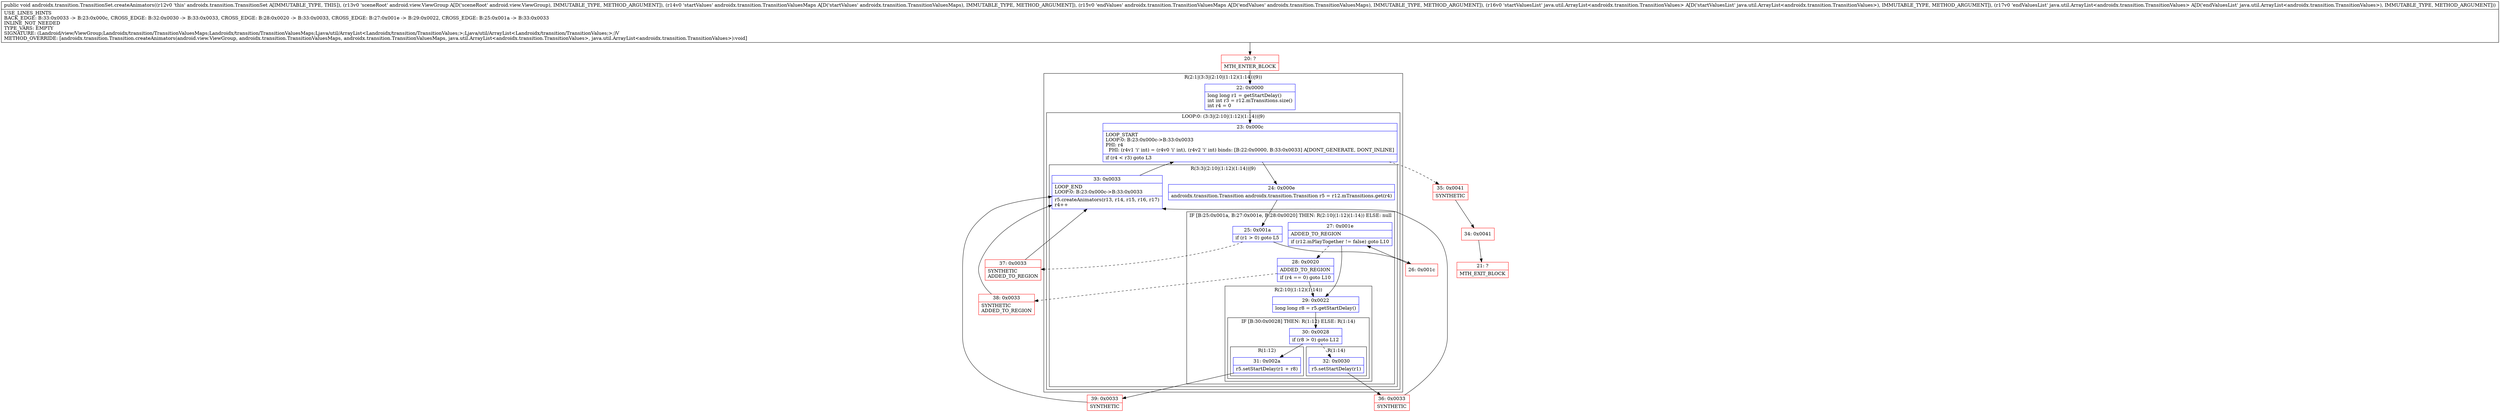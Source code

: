 digraph "CFG forandroidx.transition.TransitionSet.createAnimators(Landroid\/view\/ViewGroup;Landroidx\/transition\/TransitionValuesMaps;Landroidx\/transition\/TransitionValuesMaps;Ljava\/util\/ArrayList;Ljava\/util\/ArrayList;)V" {
subgraph cluster_Region_640749632 {
label = "R(2:1|(3:3|(2:10|(1:12)(1:14))|9))";
node [shape=record,color=blue];
Node_22 [shape=record,label="{22\:\ 0x0000|long long r1 = getStartDelay()\lint int r3 = r12.mTransitions.size()\lint r4 = 0\l}"];
subgraph cluster_LoopRegion_137084782 {
label = "LOOP:0: (3:3|(2:10|(1:12)(1:14))|9)";
node [shape=record,color=blue];
Node_23 [shape=record,label="{23\:\ 0x000c|LOOP_START\lLOOP:0: B:23:0x000c\-\>B:33:0x0033\lPHI: r4 \l  PHI: (r4v1 'i' int) = (r4v0 'i' int), (r4v2 'i' int) binds: [B:22:0x0000, B:33:0x0033] A[DONT_GENERATE, DONT_INLINE]\l|if (r4 \< r3) goto L3\l}"];
subgraph cluster_Region_1197771886 {
label = "R(3:3|(2:10|(1:12)(1:14))|9)";
node [shape=record,color=blue];
Node_24 [shape=record,label="{24\:\ 0x000e|androidx.transition.Transition androidx.transition.Transition r5 = r12.mTransitions.get(r4)\l}"];
subgraph cluster_IfRegion_1666554535 {
label = "IF [B:25:0x001a, B:27:0x001e, B:28:0x0020] THEN: R(2:10|(1:12)(1:14)) ELSE: null";
node [shape=record,color=blue];
Node_25 [shape=record,label="{25\:\ 0x001a|if (r1 \> 0) goto L5\l}"];
Node_27 [shape=record,label="{27\:\ 0x001e|ADDED_TO_REGION\l|if (r12.mPlayTogether != false) goto L10\l}"];
Node_28 [shape=record,label="{28\:\ 0x0020|ADDED_TO_REGION\l|if (r4 == 0) goto L10\l}"];
subgraph cluster_Region_1789355400 {
label = "R(2:10|(1:12)(1:14))";
node [shape=record,color=blue];
Node_29 [shape=record,label="{29\:\ 0x0022|long long r8 = r5.getStartDelay()\l}"];
subgraph cluster_IfRegion_2092978684 {
label = "IF [B:30:0x0028] THEN: R(1:12) ELSE: R(1:14)";
node [shape=record,color=blue];
Node_30 [shape=record,label="{30\:\ 0x0028|if (r8 \> 0) goto L12\l}"];
subgraph cluster_Region_944940933 {
label = "R(1:12)";
node [shape=record,color=blue];
Node_31 [shape=record,label="{31\:\ 0x002a|r5.setStartDelay(r1 + r8)\l}"];
}
subgraph cluster_Region_641079544 {
label = "R(1:14)";
node [shape=record,color=blue];
Node_32 [shape=record,label="{32\:\ 0x0030|r5.setStartDelay(r1)\l}"];
}
}
}
}
Node_33 [shape=record,label="{33\:\ 0x0033|LOOP_END\lLOOP:0: B:23:0x000c\-\>B:33:0x0033\l|r5.createAnimators(r13, r14, r15, r16, r17)\lr4++\l}"];
}
}
}
Node_20 [shape=record,color=red,label="{20\:\ ?|MTH_ENTER_BLOCK\l}"];
Node_26 [shape=record,color=red,label="{26\:\ 0x001c}"];
Node_38 [shape=record,color=red,label="{38\:\ 0x0033|SYNTHETIC\lADDED_TO_REGION\l}"];
Node_39 [shape=record,color=red,label="{39\:\ 0x0033|SYNTHETIC\l}"];
Node_36 [shape=record,color=red,label="{36\:\ 0x0033|SYNTHETIC\l}"];
Node_37 [shape=record,color=red,label="{37\:\ 0x0033|SYNTHETIC\lADDED_TO_REGION\l}"];
Node_35 [shape=record,color=red,label="{35\:\ 0x0041|SYNTHETIC\l}"];
Node_34 [shape=record,color=red,label="{34\:\ 0x0041}"];
Node_21 [shape=record,color=red,label="{21\:\ ?|MTH_EXIT_BLOCK\l}"];
MethodNode[shape=record,label="{public void androidx.transition.TransitionSet.createAnimators((r12v0 'this' androidx.transition.TransitionSet A[IMMUTABLE_TYPE, THIS]), (r13v0 'sceneRoot' android.view.ViewGroup A[D('sceneRoot' android.view.ViewGroup), IMMUTABLE_TYPE, METHOD_ARGUMENT]), (r14v0 'startValues' androidx.transition.TransitionValuesMaps A[D('startValues' androidx.transition.TransitionValuesMaps), IMMUTABLE_TYPE, METHOD_ARGUMENT]), (r15v0 'endValues' androidx.transition.TransitionValuesMaps A[D('endValues' androidx.transition.TransitionValuesMaps), IMMUTABLE_TYPE, METHOD_ARGUMENT]), (r16v0 'startValuesList' java.util.ArrayList\<androidx.transition.TransitionValues\> A[D('startValuesList' java.util.ArrayList\<androidx.transition.TransitionValues\>), IMMUTABLE_TYPE, METHOD_ARGUMENT]), (r17v0 'endValuesList' java.util.ArrayList\<androidx.transition.TransitionValues\> A[D('endValuesList' java.util.ArrayList\<androidx.transition.TransitionValues\>), IMMUTABLE_TYPE, METHOD_ARGUMENT]))  | USE_LINES_HINTS\lBACK_EDGE: B:33:0x0033 \-\> B:23:0x000c, CROSS_EDGE: B:32:0x0030 \-\> B:33:0x0033, CROSS_EDGE: B:28:0x0020 \-\> B:33:0x0033, CROSS_EDGE: B:27:0x001e \-\> B:29:0x0022, CROSS_EDGE: B:25:0x001a \-\> B:33:0x0033\lINLINE_NOT_NEEDED\lTYPE_VARS: EMPTY\lSIGNATURE: (Landroid\/view\/ViewGroup;Landroidx\/transition\/TransitionValuesMaps;Landroidx\/transition\/TransitionValuesMaps;Ljava\/util\/ArrayList\<Landroidx\/transition\/TransitionValues;\>;Ljava\/util\/ArrayList\<Landroidx\/transition\/TransitionValues;\>;)V\lMETHOD_OVERRIDE: [androidx.transition.Transition.createAnimators(android.view.ViewGroup, androidx.transition.TransitionValuesMaps, androidx.transition.TransitionValuesMaps, java.util.ArrayList\<androidx.transition.TransitionValues\>, java.util.ArrayList\<androidx.transition.TransitionValues\>):void]\l}"];
MethodNode -> Node_20;Node_22 -> Node_23;
Node_23 -> Node_24;
Node_23 -> Node_35[style=dashed];
Node_24 -> Node_25;
Node_25 -> Node_26;
Node_25 -> Node_37[style=dashed];
Node_27 -> Node_28[style=dashed];
Node_27 -> Node_29;
Node_28 -> Node_29;
Node_28 -> Node_38[style=dashed];
Node_29 -> Node_30;
Node_30 -> Node_31;
Node_30 -> Node_32[style=dashed];
Node_31 -> Node_39;
Node_32 -> Node_36;
Node_33 -> Node_23;
Node_20 -> Node_22;
Node_26 -> Node_27;
Node_38 -> Node_33;
Node_39 -> Node_33;
Node_36 -> Node_33;
Node_37 -> Node_33;
Node_35 -> Node_34;
Node_34 -> Node_21;
}

